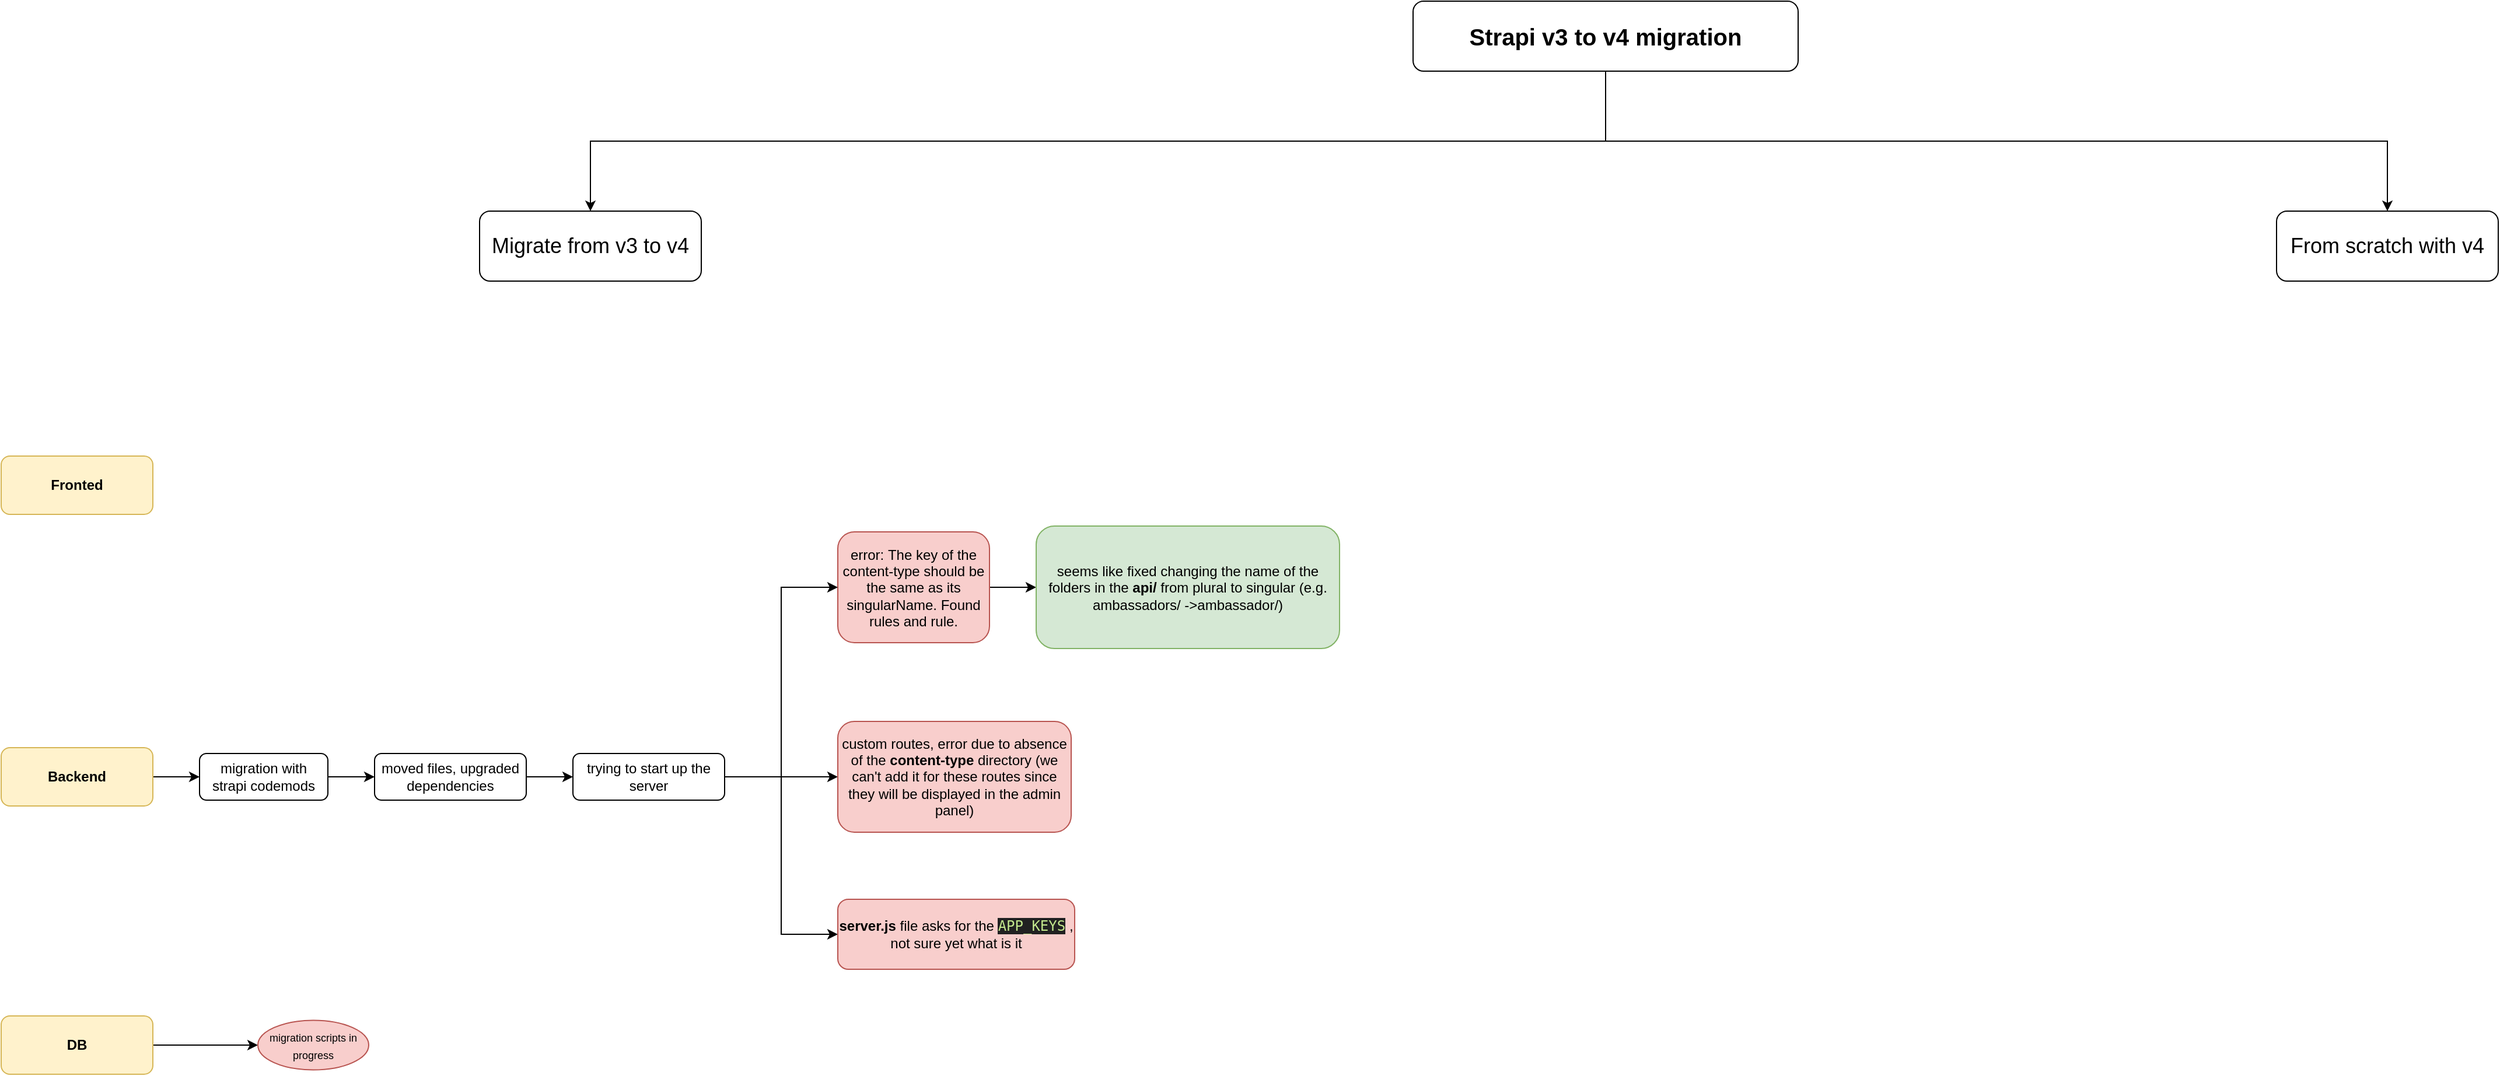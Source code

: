 <mxfile version="17.1.3" type="github">
  <diagram id="J4wC34Yu5fieh8alF0eG" name="Page-1">
    <mxGraphModel dx="3569" dy="1764" grid="1" gridSize="10" guides="1" tooltips="1" connect="1" arrows="1" fold="1" page="1" pageScale="1" pageWidth="827" pageHeight="1169" math="0" shadow="0">
      <root>
        <mxCell id="0" />
        <mxCell id="1" parent="0" />
        <mxCell id="TM4qYt3Gy3iJOAzo3s-N-1" value="&lt;b&gt;Fronted&lt;/b&gt;" style="rounded=1;whiteSpace=wrap;html=1;fillColor=#fff2cc;strokeColor=#d6b656;" parent="1" vertex="1">
          <mxGeometry x="-580" y="430" width="130" height="50" as="geometry" />
        </mxCell>
        <mxCell id="TM4qYt3Gy3iJOAzo3s-N-10" value="" style="edgeStyle=orthogonalEdgeStyle;rounded=0;orthogonalLoop=1;jettySize=auto;html=1;fontSize=9;" parent="1" source="TM4qYt3Gy3iJOAzo3s-N-2" target="TM4qYt3Gy3iJOAzo3s-N-9" edge="1">
          <mxGeometry relative="1" as="geometry" />
        </mxCell>
        <mxCell id="TM4qYt3Gy3iJOAzo3s-N-2" value="&lt;b&gt;Backend&lt;/b&gt;" style="rounded=1;whiteSpace=wrap;html=1;fillColor=#fff2cc;strokeColor=#d6b656;" parent="1" vertex="1">
          <mxGeometry x="-580" y="680" width="130" height="50" as="geometry" />
        </mxCell>
        <mxCell id="TM4qYt3Gy3iJOAzo3s-N-6" value="" style="edgeStyle=orthogonalEdgeStyle;rounded=0;orthogonalLoop=1;jettySize=auto;html=1;" parent="1" source="TM4qYt3Gy3iJOAzo3s-N-3" target="TM4qYt3Gy3iJOAzo3s-N-5" edge="1">
          <mxGeometry relative="1" as="geometry" />
        </mxCell>
        <mxCell id="TM4qYt3Gy3iJOAzo3s-N-3" value="&lt;b&gt;DB&lt;/b&gt;" style="rounded=1;whiteSpace=wrap;html=1;fillColor=#fff2cc;strokeColor=#d6b656;" parent="1" vertex="1">
          <mxGeometry x="-580" y="910" width="130" height="50" as="geometry" />
        </mxCell>
        <mxCell id="TM4qYt3Gy3iJOAzo3s-N-5" value="&lt;font style=&quot;font-size: 9px&quot;&gt;migration scripts in progress&lt;/font&gt;" style="ellipse;whiteSpace=wrap;html=1;fillColor=#f8cecc;strokeColor=#b85450;rounded=1;" parent="1" vertex="1">
          <mxGeometry x="-360" y="913.75" width="95" height="42.5" as="geometry" />
        </mxCell>
        <mxCell id="TM4qYt3Gy3iJOAzo3s-N-12" value="" style="edgeStyle=orthogonalEdgeStyle;rounded=0;orthogonalLoop=1;jettySize=auto;html=1;fontSize=9;" parent="1" source="TM4qYt3Gy3iJOAzo3s-N-9" target="TM4qYt3Gy3iJOAzo3s-N-11" edge="1">
          <mxGeometry relative="1" as="geometry" />
        </mxCell>
        <mxCell id="TM4qYt3Gy3iJOAzo3s-N-9" value="migration with&lt;br&gt;strapi codemods" style="rounded=1;whiteSpace=wrap;html=1;strokeColor=default;" parent="1" vertex="1">
          <mxGeometry x="-410" y="685" width="110" height="40" as="geometry" />
        </mxCell>
        <mxCell id="TM4qYt3Gy3iJOAzo3s-N-18" value="" style="edgeStyle=orthogonalEdgeStyle;rounded=0;orthogonalLoop=1;jettySize=auto;html=1;fontSize=9;" parent="1" source="TM4qYt3Gy3iJOAzo3s-N-11" target="TM4qYt3Gy3iJOAzo3s-N-17" edge="1">
          <mxGeometry relative="1" as="geometry" />
        </mxCell>
        <mxCell id="TM4qYt3Gy3iJOAzo3s-N-11" value="moved files, upgraded dependencies" style="rounded=1;whiteSpace=wrap;html=1;strokeColor=default;" parent="1" vertex="1">
          <mxGeometry x="-260" y="685" width="130" height="40" as="geometry" />
        </mxCell>
        <mxCell id="TM4qYt3Gy3iJOAzo3s-N-16" value="" style="edgeStyle=orthogonalEdgeStyle;rounded=0;orthogonalLoop=1;jettySize=auto;html=1;fontSize=9;" parent="1" source="TM4qYt3Gy3iJOAzo3s-N-13" target="TM4qYt3Gy3iJOAzo3s-N-15" edge="1">
          <mxGeometry relative="1" as="geometry" />
        </mxCell>
        <mxCell id="TM4qYt3Gy3iJOAzo3s-N-13" value="error:&amp;nbsp;The key of the content-type should be the same as its singularName. Found rules and rule." style="rounded=1;whiteSpace=wrap;html=1;strokeColor=#b85450;fillColor=#f8cecc;" parent="1" vertex="1">
          <mxGeometry x="137" y="495" width="130" height="95" as="geometry" />
        </mxCell>
        <mxCell id="TM4qYt3Gy3iJOAzo3s-N-15" value="seems like fixed changing the name of the folders in the &lt;b&gt;api/ &lt;/b&gt;from plural to singular&lt;b&gt;&amp;nbsp;&lt;/b&gt;(e.g. ambassadors/ -&amp;gt;ambassador/)" style="whiteSpace=wrap;html=1;rounded=1;fillColor=#d5e8d4;strokeColor=#82b366;" parent="1" vertex="1">
          <mxGeometry x="307" y="490" width="260" height="105" as="geometry" />
        </mxCell>
        <mxCell id="TM4qYt3Gy3iJOAzo3s-N-19" style="edgeStyle=orthogonalEdgeStyle;rounded=0;orthogonalLoop=1;jettySize=auto;html=1;exitX=1;exitY=0.5;exitDx=0;exitDy=0;entryX=0;entryY=0.5;entryDx=0;entryDy=0;fontSize=9;" parent="1" source="TM4qYt3Gy3iJOAzo3s-N-17" target="TM4qYt3Gy3iJOAzo3s-N-13" edge="1">
          <mxGeometry relative="1" as="geometry" />
        </mxCell>
        <mxCell id="TM4qYt3Gy3iJOAzo3s-N-21" style="edgeStyle=orthogonalEdgeStyle;rounded=0;orthogonalLoop=1;jettySize=auto;html=1;exitX=1;exitY=0.5;exitDx=0;exitDy=0;entryX=0;entryY=0.5;entryDx=0;entryDy=0;fontSize=9;" parent="1" source="TM4qYt3Gy3iJOAzo3s-N-17" target="TM4qYt3Gy3iJOAzo3s-N-20" edge="1">
          <mxGeometry relative="1" as="geometry" />
        </mxCell>
        <mxCell id="TM4qYt3Gy3iJOAzo3s-N-23" style="edgeStyle=orthogonalEdgeStyle;rounded=0;orthogonalLoop=1;jettySize=auto;html=1;exitX=1;exitY=0.5;exitDx=0;exitDy=0;entryX=0;entryY=0.5;entryDx=0;entryDy=0;fontSize=9;" parent="1" source="TM4qYt3Gy3iJOAzo3s-N-17" target="TM4qYt3Gy3iJOAzo3s-N-22" edge="1">
          <mxGeometry relative="1" as="geometry" />
        </mxCell>
        <mxCell id="TM4qYt3Gy3iJOAzo3s-N-17" value="trying to start up the server" style="rounded=1;whiteSpace=wrap;html=1;strokeColor=default;" parent="1" vertex="1">
          <mxGeometry x="-90" y="685" width="130" height="40" as="geometry" />
        </mxCell>
        <mxCell id="TM4qYt3Gy3iJOAzo3s-N-20" value="custom routes, error due to absence of the &lt;b&gt;content-type&lt;/b&gt; directory (we can&#39;t add it for these routes since they will be displayed in the admin panel)" style="rounded=1;whiteSpace=wrap;html=1;strokeColor=#b85450;fillColor=#f8cecc;" parent="1" vertex="1">
          <mxGeometry x="137" y="657.5" width="200" height="95" as="geometry" />
        </mxCell>
        <mxCell id="TM4qYt3Gy3iJOAzo3s-N-22" value="&lt;b&gt;server.js&lt;/b&gt; file asks for the&amp;nbsp;&lt;span style=&quot;color: rgb(195 , 232 , 141) ; background-color: rgb(33 , 33 , 33) ; font-family: &amp;#34;menlo&amp;#34; , monospace ; font-size: 9pt&quot;&gt;APP_KEYS&lt;/span&gt;&lt;span&gt;&amp;nbsp;, not sure yet what is it&lt;/span&gt;" style="rounded=1;whiteSpace=wrap;html=1;strokeColor=#b85450;fillColor=#f8cecc;" parent="1" vertex="1">
          <mxGeometry x="137" y="810" width="203" height="60" as="geometry" />
        </mxCell>
        <mxCell id="NqFNBmfVTFr_jz8jvUrK-4" value="" style="edgeStyle=orthogonalEdgeStyle;rounded=0;orthogonalLoop=1;jettySize=auto;html=1;fontSize=20;exitX=0.5;exitY=1;exitDx=0;exitDy=0;" edge="1" parent="1" source="NqFNBmfVTFr_jz8jvUrK-1" target="NqFNBmfVTFr_jz8jvUrK-3">
          <mxGeometry relative="1" as="geometry" />
        </mxCell>
        <mxCell id="NqFNBmfVTFr_jz8jvUrK-6" style="edgeStyle=orthogonalEdgeStyle;rounded=0;orthogonalLoop=1;jettySize=auto;html=1;exitX=0.5;exitY=1;exitDx=0;exitDy=0;entryX=0.5;entryY=0;entryDx=0;entryDy=0;fontSize=18;" edge="1" parent="1" source="NqFNBmfVTFr_jz8jvUrK-1" target="NqFNBmfVTFr_jz8jvUrK-5">
          <mxGeometry relative="1" as="geometry" />
        </mxCell>
        <mxCell id="NqFNBmfVTFr_jz8jvUrK-1" value="&lt;b&gt;&lt;font style=&quot;font-size: 20px&quot;&gt;Strapi v3 to v4 migration&lt;/font&gt;&lt;/b&gt;" style="rounded=1;whiteSpace=wrap;html=1;" vertex="1" parent="1">
          <mxGeometry x="630" y="40" width="330" height="60" as="geometry" />
        </mxCell>
        <mxCell id="NqFNBmfVTFr_jz8jvUrK-3" value="&lt;font style=&quot;font-size: 18px&quot;&gt;Migrate from v3 to v4&lt;/font&gt;" style="whiteSpace=wrap;html=1;rounded=1;" vertex="1" parent="1">
          <mxGeometry x="-170" y="220" width="190" height="60" as="geometry" />
        </mxCell>
        <mxCell id="NqFNBmfVTFr_jz8jvUrK-5" value="&lt;span style=&quot;font-size: 18px&quot;&gt;From scratch with v4&lt;/span&gt;" style="whiteSpace=wrap;html=1;rounded=1;" vertex="1" parent="1">
          <mxGeometry x="1370" y="220" width="190" height="60" as="geometry" />
        </mxCell>
      </root>
    </mxGraphModel>
  </diagram>
</mxfile>
